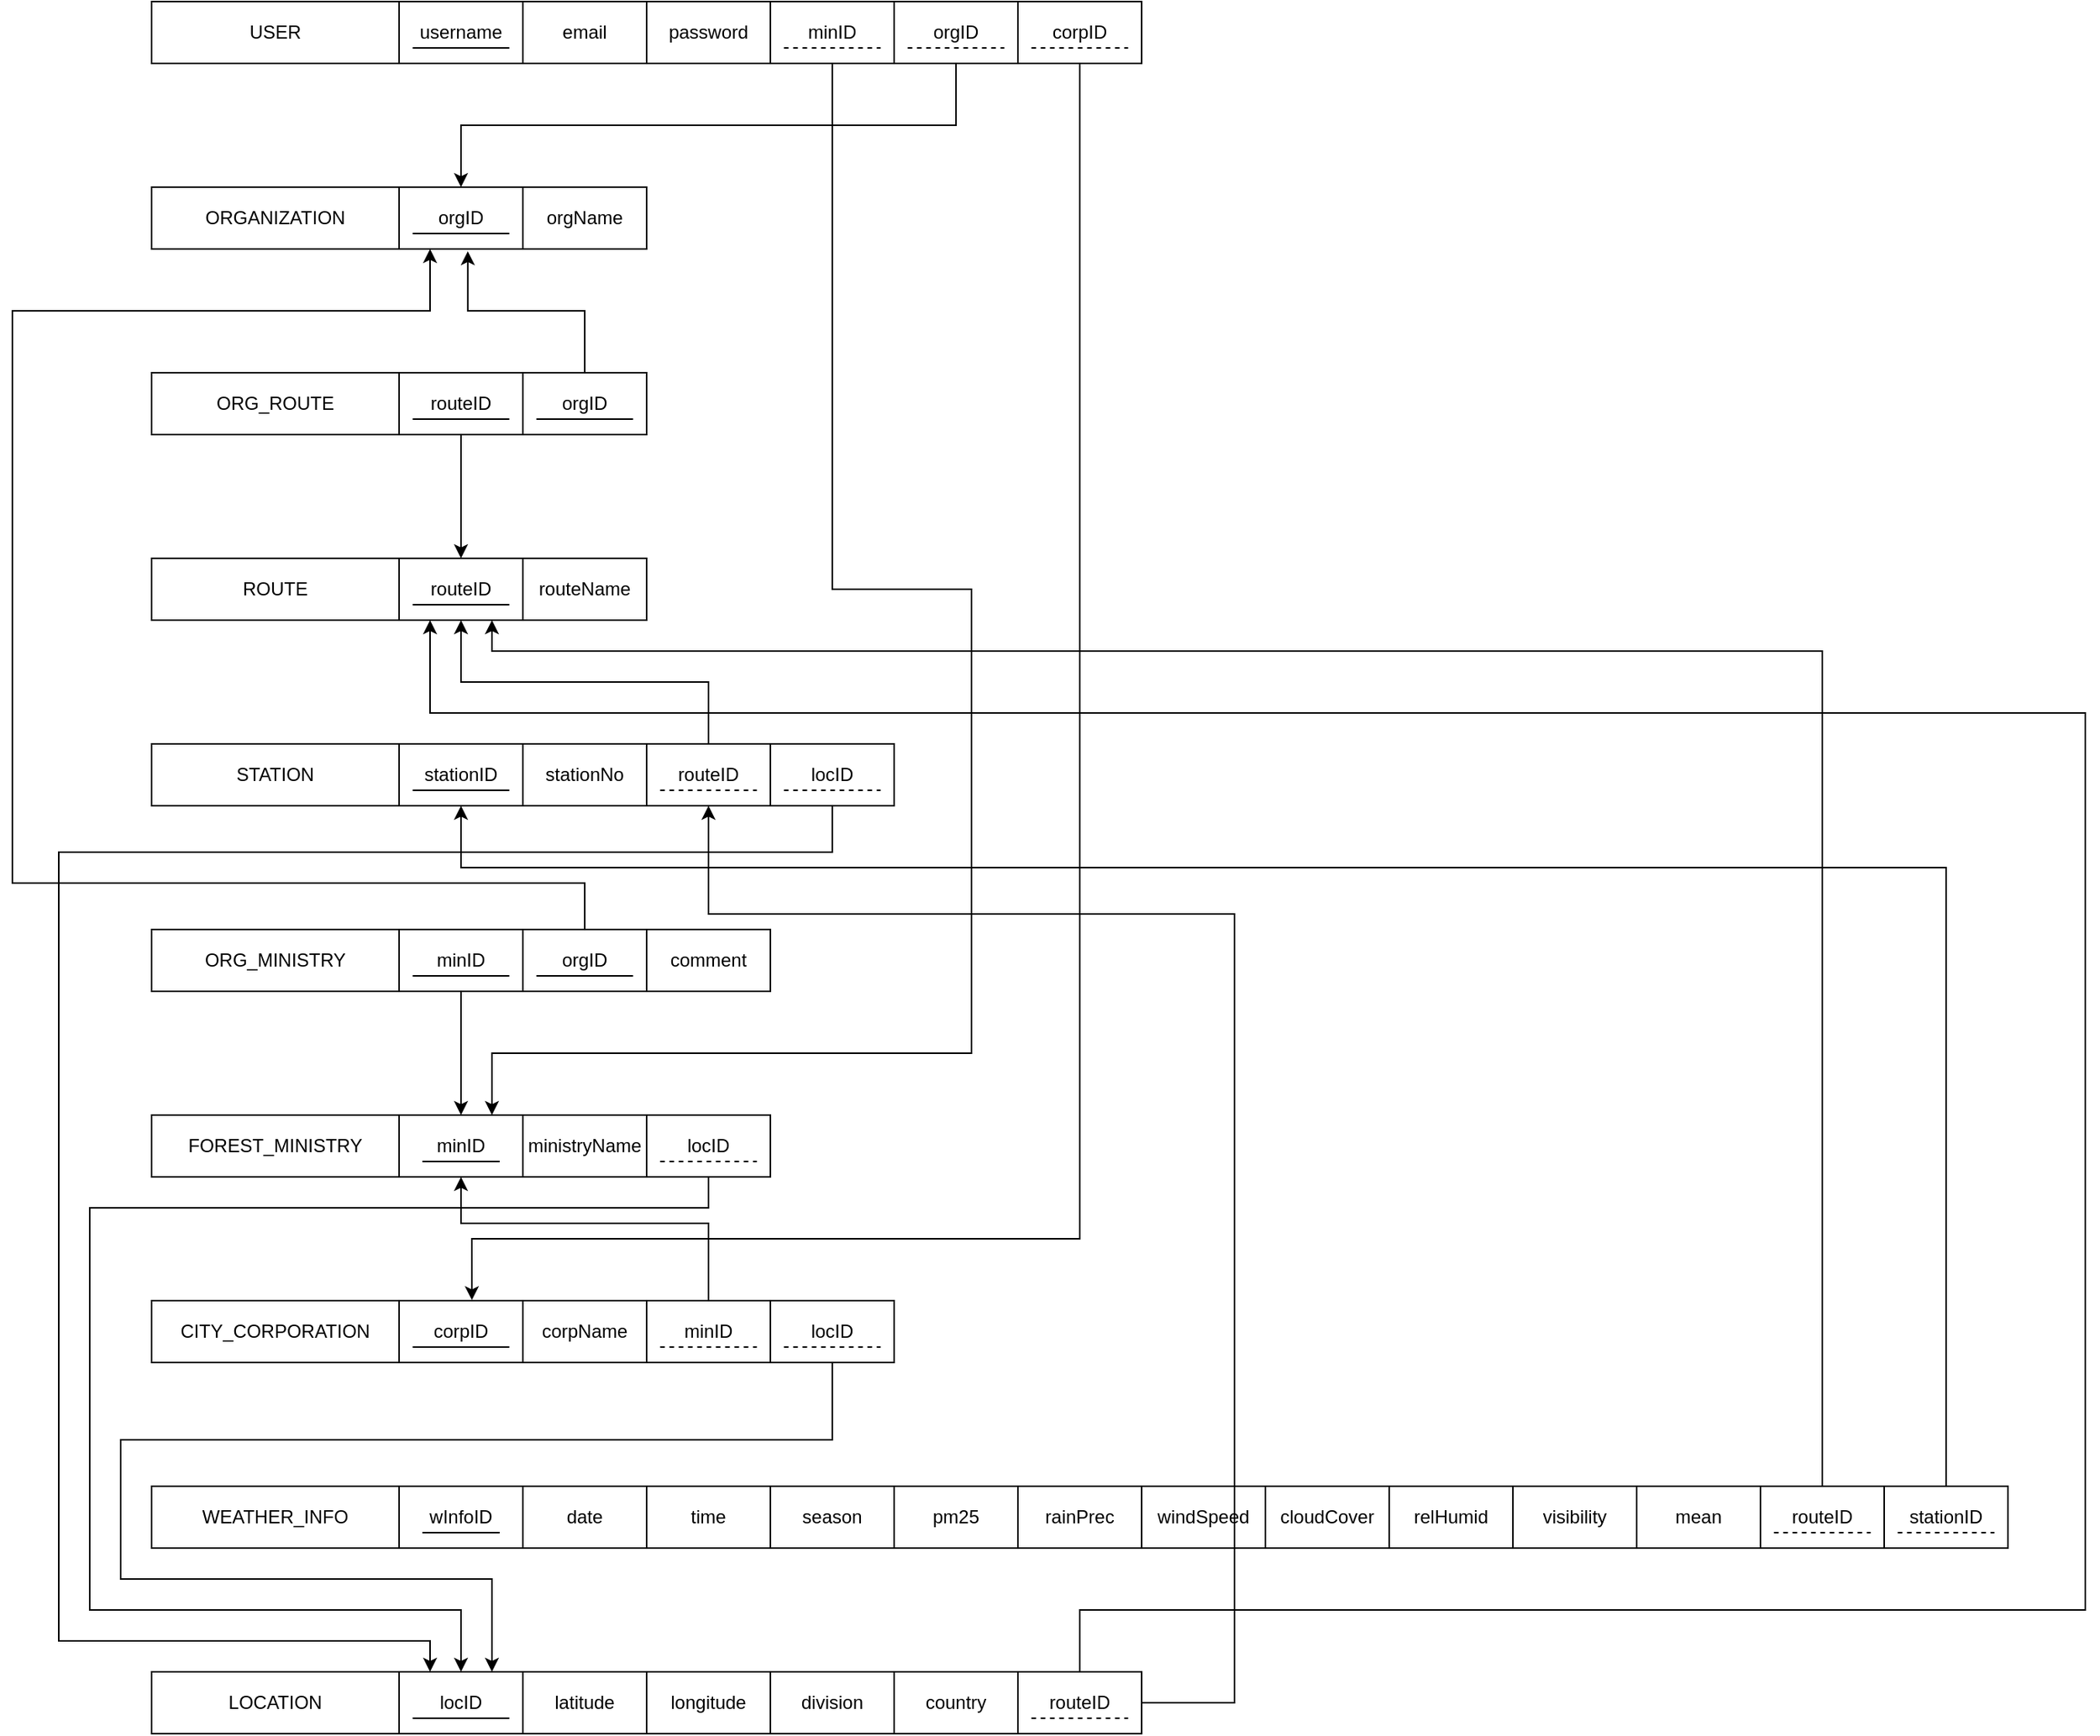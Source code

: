 <mxfile version="20.2.5" type="github">
  <diagram id="OU-aZMMqyZK8E2Q_70T6" name="Relational Schema">
    <mxGraphModel dx="1973" dy="2191" grid="1" gridSize="10" guides="1" tooltips="1" connect="1" arrows="1" fold="1" page="1" pageScale="1" pageWidth="850" pageHeight="1100" math="0" shadow="0">
      <root>
        <mxCell id="0" />
        <mxCell id="1" parent="0" />
        <mxCell id="4kpTrjFL7K2pbga_n4tD-17" value="" style="rounded=0;whiteSpace=wrap;html=1;" parent="1" vertex="1">
          <mxGeometry x="400" y="-600" width="640" height="40" as="geometry" />
        </mxCell>
        <mxCell id="4kpTrjFL7K2pbga_n4tD-18" value="USER" style="rounded=0;whiteSpace=wrap;html=1;" parent="1" vertex="1">
          <mxGeometry x="400" y="-600" width="160" height="40" as="geometry" />
        </mxCell>
        <mxCell id="4kpTrjFL7K2pbga_n4tD-19" value="username" style="rounded=0;whiteSpace=wrap;html=1;" parent="1" vertex="1">
          <mxGeometry x="560" y="-600" width="80" height="40" as="geometry" />
        </mxCell>
        <mxCell id="4kpTrjFL7K2pbga_n4tD-20" value="email" style="rounded=0;whiteSpace=wrap;html=1;" parent="1" vertex="1">
          <mxGeometry x="640" y="-600" width="80" height="40" as="geometry" />
        </mxCell>
        <mxCell id="4kpTrjFL7K2pbga_n4tD-21" value="password" style="rounded=0;whiteSpace=wrap;html=1;" parent="1" vertex="1">
          <mxGeometry x="720" y="-600" width="80" height="40" as="geometry" />
        </mxCell>
        <mxCell id="4kpTrjFL7K2pbga_n4tD-22" value="" style="rounded=0;whiteSpace=wrap;html=1;" parent="1" vertex="1">
          <mxGeometry x="400" y="-480" width="320" height="40" as="geometry" />
        </mxCell>
        <mxCell id="4kpTrjFL7K2pbga_n4tD-23" value="ORGANIZATION" style="rounded=0;whiteSpace=wrap;html=1;" parent="1" vertex="1">
          <mxGeometry x="400" y="-480" width="160" height="40" as="geometry" />
        </mxCell>
        <mxCell id="4kpTrjFL7K2pbga_n4tD-24" value="orgID" style="rounded=0;whiteSpace=wrap;html=1;" parent="1" vertex="1">
          <mxGeometry x="560" y="-480" width="80" height="40" as="geometry" />
        </mxCell>
        <mxCell id="4kpTrjFL7K2pbga_n4tD-25" value="orgName" style="rounded=0;whiteSpace=wrap;html=1;" parent="1" vertex="1">
          <mxGeometry x="640" y="-480" width="80" height="40" as="geometry" />
        </mxCell>
        <mxCell id="4kpTrjFL7K2pbga_n4tD-27" value="" style="rounded=0;whiteSpace=wrap;html=1;" parent="1" vertex="1">
          <mxGeometry x="400" y="-240" width="320" height="40" as="geometry" />
        </mxCell>
        <mxCell id="4kpTrjFL7K2pbga_n4tD-28" value="ROUTE" style="rounded=0;whiteSpace=wrap;html=1;" parent="1" vertex="1">
          <mxGeometry x="400" y="-240" width="160" height="40" as="geometry" />
        </mxCell>
        <mxCell id="4kpTrjFL7K2pbga_n4tD-29" value="routeID" style="rounded=0;whiteSpace=wrap;html=1;" parent="1" vertex="1">
          <mxGeometry x="560" y="-240" width="80" height="40" as="geometry" />
        </mxCell>
        <mxCell id="4kpTrjFL7K2pbga_n4tD-30" value="routeName" style="rounded=0;whiteSpace=wrap;html=1;" parent="1" vertex="1">
          <mxGeometry x="640" y="-240" width="80" height="40" as="geometry" />
        </mxCell>
        <mxCell id="4kpTrjFL7K2pbga_n4tD-36" value="" style="rounded=0;whiteSpace=wrap;html=1;" parent="1" vertex="1">
          <mxGeometry x="400" y="120" width="390" height="40" as="geometry" />
        </mxCell>
        <mxCell id="4kpTrjFL7K2pbga_n4tD-37" value="FOREST_MINISTRY" style="rounded=0;whiteSpace=wrap;html=1;" parent="1" vertex="1">
          <mxGeometry x="400" y="120" width="160" height="40" as="geometry" />
        </mxCell>
        <mxCell id="4kpTrjFL7K2pbga_n4tD-38" value="ministryName" style="rounded=0;whiteSpace=wrap;html=1;" parent="1" vertex="1">
          <mxGeometry x="640" y="120" width="80" height="40" as="geometry" />
        </mxCell>
        <mxCell id="4kpTrjFL7K2pbga_n4tD-41" value="" style="rounded=0;whiteSpace=wrap;html=1;" parent="1" vertex="1">
          <mxGeometry x="400" y="-120" width="480" height="40" as="geometry" />
        </mxCell>
        <mxCell id="4kpTrjFL7K2pbga_n4tD-42" value="STATION" style="rounded=0;whiteSpace=wrap;html=1;" parent="1" vertex="1">
          <mxGeometry x="400" y="-120" width="160" height="40" as="geometry" />
        </mxCell>
        <mxCell id="4kpTrjFL7K2pbga_n4tD-43" value="stationID" style="rounded=0;whiteSpace=wrap;html=1;" parent="1" vertex="1">
          <mxGeometry x="560" y="-120" width="80" height="40" as="geometry" />
        </mxCell>
        <mxCell id="4kpTrjFL7K2pbga_n4tD-44" value="stationNo" style="rounded=0;whiteSpace=wrap;html=1;" parent="1" vertex="1">
          <mxGeometry x="640" y="-120" width="80" height="40" as="geometry" />
        </mxCell>
        <mxCell id="4kpTrjFL7K2pbga_n4tD-49" value="" style="endArrow=none;html=1;rounded=0;" parent="1" edge="1">
          <mxGeometry width="50" height="50" relative="1" as="geometry">
            <mxPoint x="568.75" y="-570" as="sourcePoint" />
            <mxPoint x="631.25" y="-570" as="targetPoint" />
          </mxGeometry>
        </mxCell>
        <mxCell id="4kpTrjFL7K2pbga_n4tD-50" value="" style="endArrow=none;html=1;rounded=0;" parent="1" edge="1">
          <mxGeometry width="50" height="50" relative="1" as="geometry">
            <mxPoint x="568.75" y="-450" as="sourcePoint" />
            <mxPoint x="631.25" y="-450" as="targetPoint" />
          </mxGeometry>
        </mxCell>
        <mxCell id="4kpTrjFL7K2pbga_n4tD-51" value="" style="endArrow=none;html=1;rounded=0;" parent="1" edge="1">
          <mxGeometry width="50" height="50" relative="1" as="geometry">
            <mxPoint x="568.75" y="-210" as="sourcePoint" />
            <mxPoint x="631.25" y="-210" as="targetPoint" />
          </mxGeometry>
        </mxCell>
        <mxCell id="4kpTrjFL7K2pbga_n4tD-54" value="" style="endArrow=none;html=1;rounded=0;" parent="1" edge="1">
          <mxGeometry width="50" height="50" relative="1" as="geometry">
            <mxPoint x="568.75" y="-90" as="sourcePoint" />
            <mxPoint x="631.25" y="-90" as="targetPoint" />
          </mxGeometry>
        </mxCell>
        <mxCell id="l0KC84qo_5yXulcjnEi0-15" style="edgeStyle=orthogonalEdgeStyle;rounded=0;orthogonalLoop=1;jettySize=auto;html=1;exitX=0.5;exitY=1;exitDx=0;exitDy=0;entryX=0.5;entryY=0;entryDx=0;entryDy=0;" edge="1" parent="1" source="XAyySVj-0V9a2V9ARLvr-15" target="Ll7ZZZQxQ9TElTHfW3kW-37">
          <mxGeometry relative="1" as="geometry">
            <mxPoint x="610" y="460" as="targetPoint" />
            <Array as="points">
              <mxPoint x="760" y="180" />
              <mxPoint x="360" y="180" />
              <mxPoint x="360" y="440" />
              <mxPoint x="600" y="440" />
            </Array>
          </mxGeometry>
        </mxCell>
        <mxCell id="XAyySVj-0V9a2V9ARLvr-15" value="locID" style="rounded=0;whiteSpace=wrap;html=1;" parent="1" vertex="1">
          <mxGeometry x="720" y="120" width="80" height="40" as="geometry" />
        </mxCell>
        <mxCell id="XAyySVj-0V9a2V9ARLvr-16" value="" style="endArrow=none;html=1;rounded=0;dashed=1;" parent="1" edge="1">
          <mxGeometry width="50" height="50" relative="1" as="geometry">
            <mxPoint x="728.75" y="150" as="sourcePoint" />
            <mxPoint x="791.25" y="150" as="targetPoint" />
          </mxGeometry>
        </mxCell>
        <mxCell id="XAyySVj-0V9a2V9ARLvr-18" value="" style="rounded=0;whiteSpace=wrap;html=1;" parent="1" vertex="1">
          <mxGeometry x="400" width="400" height="40" as="geometry" />
        </mxCell>
        <mxCell id="XAyySVj-0V9a2V9ARLvr-19" value="ORG_MINISTRY" style="rounded=0;whiteSpace=wrap;html=1;" parent="1" vertex="1">
          <mxGeometry x="400" width="160" height="40" as="geometry" />
        </mxCell>
        <mxCell id="l0KC84qo_5yXulcjnEi0-13" style="edgeStyle=orthogonalEdgeStyle;rounded=0;orthogonalLoop=1;jettySize=auto;html=1;exitX=0.5;exitY=1;exitDx=0;exitDy=0;entryX=0.5;entryY=0;entryDx=0;entryDy=0;" edge="1" parent="1" source="XAyySVj-0V9a2V9ARLvr-25" target="Ll7ZZZQxQ9TElTHfW3kW-26">
          <mxGeometry relative="1" as="geometry" />
        </mxCell>
        <mxCell id="XAyySVj-0V9a2V9ARLvr-25" value="minID" style="rounded=0;whiteSpace=wrap;html=1;" parent="1" vertex="1">
          <mxGeometry x="560" width="80" height="40" as="geometry" />
        </mxCell>
        <mxCell id="XAyySVj-0V9a2V9ARLvr-23" value="" style="endArrow=none;html=1;rounded=0;" parent="1" edge="1">
          <mxGeometry width="50" height="50" relative="1" as="geometry">
            <mxPoint x="568.75" y="30" as="sourcePoint" />
            <mxPoint x="631.25" y="30" as="targetPoint" />
          </mxGeometry>
        </mxCell>
        <mxCell id="l0KC84qo_5yXulcjnEi0-12" style="edgeStyle=orthogonalEdgeStyle;rounded=0;orthogonalLoop=1;jettySize=auto;html=1;exitX=0.5;exitY=0;exitDx=0;exitDy=0;entryX=0.25;entryY=1;entryDx=0;entryDy=0;" edge="1" parent="1" source="XAyySVj-0V9a2V9ARLvr-26" target="4kpTrjFL7K2pbga_n4tD-24">
          <mxGeometry relative="1" as="geometry">
            <Array as="points">
              <mxPoint x="680" y="-30" />
              <mxPoint x="310" y="-30" />
              <mxPoint x="310" y="-400" />
              <mxPoint x="580" y="-400" />
            </Array>
          </mxGeometry>
        </mxCell>
        <mxCell id="XAyySVj-0V9a2V9ARLvr-26" value="orgID" style="rounded=0;whiteSpace=wrap;html=1;" parent="1" vertex="1">
          <mxGeometry x="640" width="80" height="40" as="geometry" />
        </mxCell>
        <mxCell id="XAyySVj-0V9a2V9ARLvr-27" value="" style="endArrow=none;html=1;rounded=0;" parent="1" edge="1">
          <mxGeometry width="50" height="50" relative="1" as="geometry">
            <mxPoint x="648.75" y="30" as="sourcePoint" />
            <mxPoint x="711.25" y="30" as="targetPoint" />
          </mxGeometry>
        </mxCell>
        <mxCell id="l0KC84qo_5yXulcjnEi0-3" style="edgeStyle=orthogonalEdgeStyle;rounded=0;orthogonalLoop=1;jettySize=auto;html=1;exitX=0.5;exitY=1;exitDx=0;exitDy=0;entryX=0.75;entryY=0;entryDx=0;entryDy=0;" edge="1" parent="1" source="LwJI6-3wAE6_hfsCvq4X-1" target="Ll7ZZZQxQ9TElTHfW3kW-26">
          <mxGeometry relative="1" as="geometry">
            <Array as="points">
              <mxPoint x="840" y="-220" />
              <mxPoint x="930" y="-220" />
              <mxPoint x="930" y="80" />
              <mxPoint x="620" y="80" />
            </Array>
          </mxGeometry>
        </mxCell>
        <mxCell id="LwJI6-3wAE6_hfsCvq4X-1" value="minID" style="rounded=0;whiteSpace=wrap;html=1;" parent="1" vertex="1">
          <mxGeometry x="800" y="-600" width="80" height="40" as="geometry" />
        </mxCell>
        <mxCell id="LwJI6-3wAE6_hfsCvq4X-2" value="" style="endArrow=none;html=1;rounded=0;dashed=1;" parent="1" edge="1">
          <mxGeometry width="50" height="50" relative="1" as="geometry">
            <mxPoint x="808.75" y="-570" as="sourcePoint" />
            <mxPoint x="871.25" y="-570" as="targetPoint" />
          </mxGeometry>
        </mxCell>
        <mxCell id="l0KC84qo_5yXulcjnEi0-2" style="edgeStyle=orthogonalEdgeStyle;rounded=0;orthogonalLoop=1;jettySize=auto;html=1;exitX=0.5;exitY=1;exitDx=0;exitDy=0;entryX=0.5;entryY=0;entryDx=0;entryDy=0;" edge="1" parent="1" source="Ll7ZZZQxQ9TElTHfW3kW-1" target="4kpTrjFL7K2pbga_n4tD-24">
          <mxGeometry relative="1" as="geometry" />
        </mxCell>
        <mxCell id="Ll7ZZZQxQ9TElTHfW3kW-1" value="orgID" style="rounded=0;whiteSpace=wrap;html=1;" parent="1" vertex="1">
          <mxGeometry x="880" y="-600" width="80" height="40" as="geometry" />
        </mxCell>
        <mxCell id="Ll7ZZZQxQ9TElTHfW3kW-2" value="" style="endArrow=none;html=1;rounded=0;dashed=1;" parent="1" edge="1">
          <mxGeometry width="50" height="50" relative="1" as="geometry">
            <mxPoint x="888.75" y="-570" as="sourcePoint" />
            <mxPoint x="951.25" y="-570" as="targetPoint" />
          </mxGeometry>
        </mxCell>
        <mxCell id="Ll7ZZZQxQ9TElTHfW3kW-16" value="" style="rounded=0;whiteSpace=wrap;html=1;" parent="1" vertex="1">
          <mxGeometry x="400" y="240" width="480" height="40" as="geometry" />
        </mxCell>
        <mxCell id="Ll7ZZZQxQ9TElTHfW3kW-17" value="CITY_CORPORATION" style="rounded=0;whiteSpace=wrap;html=1;" parent="1" vertex="1">
          <mxGeometry x="400" y="240" width="160" height="40" as="geometry" />
        </mxCell>
        <mxCell id="Ll7ZZZQxQ9TElTHfW3kW-18" value="corpID" style="rounded=0;whiteSpace=wrap;html=1;" parent="1" vertex="1">
          <mxGeometry x="560" y="240" width="80" height="40" as="geometry" />
        </mxCell>
        <mxCell id="Ll7ZZZQxQ9TElTHfW3kW-19" value="" style="endArrow=none;html=1;rounded=0;" parent="1" edge="1">
          <mxGeometry width="50" height="50" relative="1" as="geometry">
            <mxPoint x="568.75" y="270" as="sourcePoint" />
            <mxPoint x="631.25" y="270" as="targetPoint" />
          </mxGeometry>
        </mxCell>
        <mxCell id="l0KC84qo_5yXulcjnEi0-20" style="edgeStyle=orthogonalEdgeStyle;rounded=0;orthogonalLoop=1;jettySize=auto;html=1;exitX=0.5;exitY=0;exitDx=0;exitDy=0;entryX=0.5;entryY=1;entryDx=0;entryDy=0;" edge="1" parent="1" source="Ll7ZZZQxQ9TElTHfW3kW-20" target="Ll7ZZZQxQ9TElTHfW3kW-26">
          <mxGeometry relative="1" as="geometry">
            <Array as="points">
              <mxPoint x="760" y="190" />
              <mxPoint x="600" y="190" />
            </Array>
          </mxGeometry>
        </mxCell>
        <mxCell id="Ll7ZZZQxQ9TElTHfW3kW-20" value="minID" style="rounded=0;whiteSpace=wrap;html=1;" parent="1" vertex="1">
          <mxGeometry x="720" y="240" width="80" height="40" as="geometry" />
        </mxCell>
        <mxCell id="l0KC84qo_5yXulcjnEi0-21" style="edgeStyle=orthogonalEdgeStyle;rounded=0;orthogonalLoop=1;jettySize=auto;html=1;exitX=0.5;exitY=1;exitDx=0;exitDy=0;entryX=0.75;entryY=0;entryDx=0;entryDy=0;" edge="1" parent="1" source="Ll7ZZZQxQ9TElTHfW3kW-22" target="Ll7ZZZQxQ9TElTHfW3kW-37">
          <mxGeometry relative="1" as="geometry">
            <Array as="points">
              <mxPoint x="840" y="330" />
              <mxPoint x="380" y="330" />
              <mxPoint x="380" y="420" />
              <mxPoint x="620" y="420" />
            </Array>
          </mxGeometry>
        </mxCell>
        <mxCell id="Ll7ZZZQxQ9TElTHfW3kW-22" value="locID" style="rounded=0;whiteSpace=wrap;html=1;" parent="1" vertex="1">
          <mxGeometry x="800" y="240" width="80" height="40" as="geometry" />
        </mxCell>
        <mxCell id="Ll7ZZZQxQ9TElTHfW3kW-23" value="" style="endArrow=none;html=1;rounded=0;dashed=1;" parent="1" edge="1">
          <mxGeometry width="50" height="50" relative="1" as="geometry">
            <mxPoint x="808.75" y="270" as="sourcePoint" />
            <mxPoint x="871.25" y="270" as="targetPoint" />
          </mxGeometry>
        </mxCell>
        <mxCell id="Ll7ZZZQxQ9TElTHfW3kW-24" value="" style="endArrow=none;html=1;rounded=0;dashed=1;" parent="1" edge="1">
          <mxGeometry width="50" height="50" relative="1" as="geometry">
            <mxPoint x="728.75" y="270" as="sourcePoint" />
            <mxPoint x="791.25" y="270" as="targetPoint" />
          </mxGeometry>
        </mxCell>
        <mxCell id="Ll7ZZZQxQ9TElTHfW3kW-26" value="minID" style="rounded=0;whiteSpace=wrap;html=1;" parent="1" vertex="1">
          <mxGeometry x="560" y="120" width="80" height="40" as="geometry" />
        </mxCell>
        <mxCell id="Ll7ZZZQxQ9TElTHfW3kW-27" value="" style="rounded=0;whiteSpace=wrap;html=1;" parent="1" vertex="1">
          <mxGeometry x="400" y="360" width="1200" height="40" as="geometry" />
        </mxCell>
        <mxCell id="Ll7ZZZQxQ9TElTHfW3kW-28" value="WEATHER_INFO" style="rounded=0;whiteSpace=wrap;html=1;" parent="1" vertex="1">
          <mxGeometry x="400" y="360" width="160" height="40" as="geometry" />
        </mxCell>
        <mxCell id="Ll7ZZZQxQ9TElTHfW3kW-29" value="date" style="rounded=0;whiteSpace=wrap;html=1;" parent="1" vertex="1">
          <mxGeometry x="640" y="360" width="80" height="40" as="geometry" />
        </mxCell>
        <mxCell id="Ll7ZZZQxQ9TElTHfW3kW-31" value="time" style="rounded=0;whiteSpace=wrap;html=1;" parent="1" vertex="1">
          <mxGeometry x="720" y="360" width="80" height="40" as="geometry" />
        </mxCell>
        <mxCell id="Ll7ZZZQxQ9TElTHfW3kW-35" value="" style="rounded=0;whiteSpace=wrap;html=1;" parent="1" vertex="1">
          <mxGeometry x="400" y="480" width="640" height="40" as="geometry" />
        </mxCell>
        <mxCell id="Ll7ZZZQxQ9TElTHfW3kW-36" value="LOCATION" style="rounded=0;whiteSpace=wrap;html=1;" parent="1" vertex="1">
          <mxGeometry x="400" y="480" width="160" height="40" as="geometry" />
        </mxCell>
        <mxCell id="Ll7ZZZQxQ9TElTHfW3kW-37" value="locID" style="rounded=0;whiteSpace=wrap;html=1;" parent="1" vertex="1">
          <mxGeometry x="560" y="480" width="80" height="40" as="geometry" />
        </mxCell>
        <mxCell id="Ll7ZZZQxQ9TElTHfW3kW-38" value="" style="endArrow=none;html=1;rounded=0;" parent="1" edge="1">
          <mxGeometry width="50" height="50" relative="1" as="geometry">
            <mxPoint x="568.75" y="510" as="sourcePoint" />
            <mxPoint x="631.25" y="510" as="targetPoint" />
          </mxGeometry>
        </mxCell>
        <mxCell id="Ll7ZZZQxQ9TElTHfW3kW-39" value="latitude" style="rounded=0;whiteSpace=wrap;html=1;" parent="1" vertex="1">
          <mxGeometry x="640" y="480" width="80" height="40" as="geometry" />
        </mxCell>
        <mxCell id="Ll7ZZZQxQ9TElTHfW3kW-40" value="country" style="rounded=0;whiteSpace=wrap;html=1;" parent="1" vertex="1">
          <mxGeometry x="880" y="480" width="80" height="40" as="geometry" />
        </mxCell>
        <mxCell id="Ll7ZZZQxQ9TElTHfW3kW-43" value="longitude" style="rounded=0;whiteSpace=wrap;html=1;" parent="1" vertex="1">
          <mxGeometry x="720" y="480" width="80" height="40" as="geometry" />
        </mxCell>
        <mxCell id="Ll7ZZZQxQ9TElTHfW3kW-44" value="division" style="rounded=0;whiteSpace=wrap;html=1;" parent="1" vertex="1">
          <mxGeometry x="800" y="480" width="80" height="40" as="geometry" />
        </mxCell>
        <mxCell id="Ll7ZZZQxQ9TElTHfW3kW-46" value="season" style="rounded=0;whiteSpace=wrap;html=1;" parent="1" vertex="1">
          <mxGeometry x="800" y="360" width="80" height="40" as="geometry" />
        </mxCell>
        <mxCell id="Ll7ZZZQxQ9TElTHfW3kW-47" value="pm25" style="rounded=0;whiteSpace=wrap;html=1;" parent="1" vertex="1">
          <mxGeometry x="880" y="360" width="80" height="40" as="geometry" />
        </mxCell>
        <mxCell id="Ll7ZZZQxQ9TElTHfW3kW-48" value="rainPrec" style="rounded=0;whiteSpace=wrap;html=1;" parent="1" vertex="1">
          <mxGeometry x="960" y="360" width="80" height="40" as="geometry" />
        </mxCell>
        <mxCell id="Ll7ZZZQxQ9TElTHfW3kW-49" value="windSpeed" style="rounded=0;whiteSpace=wrap;html=1;" parent="1" vertex="1">
          <mxGeometry x="1040" y="360" width="80" height="40" as="geometry" />
        </mxCell>
        <mxCell id="Ll7ZZZQxQ9TElTHfW3kW-50" value="cloudCover" style="rounded=0;whiteSpace=wrap;html=1;" parent="1" vertex="1">
          <mxGeometry x="1120" y="360" width="80" height="40" as="geometry" />
        </mxCell>
        <mxCell id="Ll7ZZZQxQ9TElTHfW3kW-51" value="relHumid" style="rounded=0;whiteSpace=wrap;html=1;" parent="1" vertex="1">
          <mxGeometry x="1200" y="360" width="80" height="40" as="geometry" />
        </mxCell>
        <mxCell id="Ll7ZZZQxQ9TElTHfW3kW-52" value="visibility" style="rounded=0;whiteSpace=wrap;html=1;" parent="1" vertex="1">
          <mxGeometry x="1280" y="360" width="80" height="40" as="geometry" />
        </mxCell>
        <mxCell id="Ll7ZZZQxQ9TElTHfW3kW-53" value="mean" style="rounded=0;whiteSpace=wrap;html=1;" parent="1" vertex="1">
          <mxGeometry x="1360" y="360" width="80" height="40" as="geometry" />
        </mxCell>
        <mxCell id="l0KC84qo_5yXulcjnEi0-4" style="edgeStyle=orthogonalEdgeStyle;rounded=0;orthogonalLoop=1;jettySize=auto;html=1;exitX=0.5;exitY=1;exitDx=0;exitDy=0;entryX=0.588;entryY=-0.008;entryDx=0;entryDy=0;entryPerimeter=0;" edge="1" parent="1" source="Ll7ZZZQxQ9TElTHfW3kW-54" target="Ll7ZZZQxQ9TElTHfW3kW-18">
          <mxGeometry relative="1" as="geometry">
            <Array as="points">
              <mxPoint x="1000" y="200" />
              <mxPoint x="607" y="200" />
            </Array>
          </mxGeometry>
        </mxCell>
        <mxCell id="Ll7ZZZQxQ9TElTHfW3kW-54" value="corpID" style="rounded=0;whiteSpace=wrap;html=1;" parent="1" vertex="1">
          <mxGeometry x="960" y="-600" width="80" height="40" as="geometry" />
        </mxCell>
        <mxCell id="Ll7ZZZQxQ9TElTHfW3kW-55" value="" style="endArrow=none;html=1;rounded=0;dashed=1;" parent="1" edge="1">
          <mxGeometry width="50" height="50" relative="1" as="geometry">
            <mxPoint x="968.75" y="-570" as="sourcePoint" />
            <mxPoint x="1031.25" y="-570" as="targetPoint" />
          </mxGeometry>
        </mxCell>
        <mxCell id="Ll7ZZZQxQ9TElTHfW3kW-56" value="" style="rounded=0;whiteSpace=wrap;html=1;" parent="1" vertex="1">
          <mxGeometry x="400" y="-360" width="320" height="40" as="geometry" />
        </mxCell>
        <mxCell id="Ll7ZZZQxQ9TElTHfW3kW-57" value="ORG_ROUTE" style="rounded=0;whiteSpace=wrap;html=1;" parent="1" vertex="1">
          <mxGeometry x="400" y="-360" width="160" height="40" as="geometry" />
        </mxCell>
        <mxCell id="l0KC84qo_5yXulcjnEi0-9" style="edgeStyle=orthogonalEdgeStyle;rounded=0;orthogonalLoop=1;jettySize=auto;html=1;exitX=0.5;exitY=1;exitDx=0;exitDy=0;entryX=0.5;entryY=0;entryDx=0;entryDy=0;" edge="1" parent="1" source="Ll7ZZZQxQ9TElTHfW3kW-58" target="4kpTrjFL7K2pbga_n4tD-29">
          <mxGeometry relative="1" as="geometry" />
        </mxCell>
        <mxCell id="Ll7ZZZQxQ9TElTHfW3kW-58" value="routeID" style="rounded=0;whiteSpace=wrap;html=1;" parent="1" vertex="1">
          <mxGeometry x="560" y="-360" width="80" height="40" as="geometry" />
        </mxCell>
        <mxCell id="l0KC84qo_5yXulcjnEi0-8" style="edgeStyle=orthogonalEdgeStyle;rounded=0;orthogonalLoop=1;jettySize=auto;html=1;exitX=0.5;exitY=0;exitDx=0;exitDy=0;entryX=0.555;entryY=1.036;entryDx=0;entryDy=0;entryPerimeter=0;" edge="1" parent="1" source="Ll7ZZZQxQ9TElTHfW3kW-59" target="4kpTrjFL7K2pbga_n4tD-24">
          <mxGeometry relative="1" as="geometry" />
        </mxCell>
        <mxCell id="Ll7ZZZQxQ9TElTHfW3kW-59" value="orgID" style="rounded=0;whiteSpace=wrap;html=1;" parent="1" vertex="1">
          <mxGeometry x="640" y="-360" width="80" height="40" as="geometry" />
        </mxCell>
        <mxCell id="Ll7ZZZQxQ9TElTHfW3kW-60" value="" style="endArrow=none;html=1;rounded=0;" parent="1" edge="1">
          <mxGeometry width="50" height="50" relative="1" as="geometry">
            <mxPoint x="568.75" y="-330" as="sourcePoint" />
            <mxPoint x="631.25" y="-330" as="targetPoint" />
          </mxGeometry>
        </mxCell>
        <mxCell id="Ll7ZZZQxQ9TElTHfW3kW-61" value="" style="endArrow=none;html=1;rounded=0;" parent="1" edge="1">
          <mxGeometry width="50" height="50" relative="1" as="geometry">
            <mxPoint x="648.75" y="-330" as="sourcePoint" />
            <mxPoint x="711.25" y="-330" as="targetPoint" />
          </mxGeometry>
        </mxCell>
        <mxCell id="l0KC84qo_5yXulcjnEi0-10" style="edgeStyle=orthogonalEdgeStyle;rounded=0;orthogonalLoop=1;jettySize=auto;html=1;exitX=0.5;exitY=0;exitDx=0;exitDy=0;entryX=0.5;entryY=1;entryDx=0;entryDy=0;" edge="1" parent="1" source="Ll7ZZZQxQ9TElTHfW3kW-62" target="4kpTrjFL7K2pbga_n4tD-29">
          <mxGeometry relative="1" as="geometry" />
        </mxCell>
        <mxCell id="Ll7ZZZQxQ9TElTHfW3kW-62" value="routeID" style="rounded=0;whiteSpace=wrap;html=1;" parent="1" vertex="1">
          <mxGeometry x="720" y="-120" width="80" height="40" as="geometry" />
        </mxCell>
        <mxCell id="Ll7ZZZQxQ9TElTHfW3kW-63" value="" style="endArrow=none;html=1;rounded=0;dashed=1;" parent="1" edge="1">
          <mxGeometry width="50" height="50" relative="1" as="geometry">
            <mxPoint x="728.75" y="-90" as="sourcePoint" />
            <mxPoint x="791.25" y="-90" as="targetPoint" />
          </mxGeometry>
        </mxCell>
        <mxCell id="l0KC84qo_5yXulcjnEi0-11" style="edgeStyle=orthogonalEdgeStyle;rounded=0;orthogonalLoop=1;jettySize=auto;html=1;exitX=0.5;exitY=1;exitDx=0;exitDy=0;entryX=0.25;entryY=0;entryDx=0;entryDy=0;" edge="1" parent="1" source="Ll7ZZZQxQ9TElTHfW3kW-64" target="Ll7ZZZQxQ9TElTHfW3kW-37">
          <mxGeometry relative="1" as="geometry">
            <mxPoint x="570" y="470" as="targetPoint" />
            <Array as="points">
              <mxPoint x="840" y="-50" />
              <mxPoint x="340" y="-50" />
              <mxPoint x="340" y="460" />
              <mxPoint x="580" y="460" />
            </Array>
          </mxGeometry>
        </mxCell>
        <mxCell id="Ll7ZZZQxQ9TElTHfW3kW-64" value="locID" style="rounded=0;whiteSpace=wrap;html=1;" parent="1" vertex="1">
          <mxGeometry x="800" y="-120" width="80" height="40" as="geometry" />
        </mxCell>
        <mxCell id="Ll7ZZZQxQ9TElTHfW3kW-65" value="" style="endArrow=none;html=1;rounded=0;dashed=1;" parent="1" edge="1">
          <mxGeometry width="50" height="50" relative="1" as="geometry">
            <mxPoint x="808.75" y="-90" as="sourcePoint" />
            <mxPoint x="871.25" y="-90" as="targetPoint" />
          </mxGeometry>
        </mxCell>
        <mxCell id="l0KC84qo_5yXulcjnEi0-22" style="edgeStyle=orthogonalEdgeStyle;rounded=0;orthogonalLoop=1;jettySize=auto;html=1;exitX=0.5;exitY=0;exitDx=0;exitDy=0;entryX=0.25;entryY=1;entryDx=0;entryDy=0;" edge="1" parent="1" source="Ll7ZZZQxQ9TElTHfW3kW-66" target="4kpTrjFL7K2pbga_n4tD-29">
          <mxGeometry relative="1" as="geometry">
            <Array as="points">
              <mxPoint x="1000" y="440" />
              <mxPoint x="1650" y="440" />
              <mxPoint x="1650" y="-140" />
              <mxPoint x="580" y="-140" />
            </Array>
          </mxGeometry>
        </mxCell>
        <mxCell id="YMB8IHiJ59xTW-ReBjlJ-1" style="edgeStyle=orthogonalEdgeStyle;rounded=0;orthogonalLoop=1;jettySize=auto;html=1;entryX=0.5;entryY=1;entryDx=0;entryDy=0;" edge="1" parent="1" source="Ll7ZZZQxQ9TElTHfW3kW-66" target="Ll7ZZZQxQ9TElTHfW3kW-62">
          <mxGeometry relative="1" as="geometry">
            <Array as="points">
              <mxPoint x="1100" y="500" />
              <mxPoint x="1100" y="-10" />
              <mxPoint x="760" y="-10" />
            </Array>
          </mxGeometry>
        </mxCell>
        <mxCell id="Ll7ZZZQxQ9TElTHfW3kW-66" value="routeID" style="rounded=0;whiteSpace=wrap;html=1;" parent="1" vertex="1">
          <mxGeometry x="960" y="480" width="80" height="40" as="geometry" />
        </mxCell>
        <mxCell id="Ll7ZZZQxQ9TElTHfW3kW-67" value="" style="endArrow=none;html=1;rounded=0;dashed=1;" parent="1" edge="1">
          <mxGeometry width="50" height="50" relative="1" as="geometry">
            <mxPoint x="968.75" y="510" as="sourcePoint" />
            <mxPoint x="1031.25" y="510" as="targetPoint" />
          </mxGeometry>
        </mxCell>
        <mxCell id="l0KC84qo_5yXulcjnEi0-16" style="edgeStyle=orthogonalEdgeStyle;rounded=0;orthogonalLoop=1;jettySize=auto;html=1;exitX=0.5;exitY=0;exitDx=0;exitDy=0;entryX=0.75;entryY=1;entryDx=0;entryDy=0;" edge="1" parent="1" source="Ll7ZZZQxQ9TElTHfW3kW-68" target="4kpTrjFL7K2pbga_n4tD-29">
          <mxGeometry relative="1" as="geometry">
            <Array as="points">
              <mxPoint x="1480" y="-180" />
              <mxPoint x="620" y="-180" />
            </Array>
          </mxGeometry>
        </mxCell>
        <mxCell id="Ll7ZZZQxQ9TElTHfW3kW-68" value="routeID" style="rounded=0;whiteSpace=wrap;html=1;" parent="1" vertex="1">
          <mxGeometry x="1440" y="360" width="80" height="40" as="geometry" />
        </mxCell>
        <mxCell id="Ll7ZZZQxQ9TElTHfW3kW-69" value="" style="endArrow=none;html=1;rounded=0;dashed=1;" parent="1" edge="1">
          <mxGeometry width="50" height="50" relative="1" as="geometry">
            <mxPoint x="1448.75" y="390" as="sourcePoint" />
            <mxPoint x="1511.25" y="390" as="targetPoint" />
          </mxGeometry>
        </mxCell>
        <mxCell id="l0KC84qo_5yXulcjnEi0-6" value="wInfoID" style="rounded=0;whiteSpace=wrap;html=1;" vertex="1" parent="1">
          <mxGeometry x="560" y="360" width="80" height="40" as="geometry" />
        </mxCell>
        <mxCell id="Ll7ZZZQxQ9TElTHfW3kW-70" value="corpName" style="rounded=0;whiteSpace=wrap;html=1;" parent="1" vertex="1">
          <mxGeometry x="640" y="240" width="80" height="40" as="geometry" />
        </mxCell>
        <mxCell id="l0KC84qo_5yXulcjnEi0-1" value="comment" style="rounded=0;whiteSpace=wrap;html=1;" vertex="1" parent="1">
          <mxGeometry x="720" width="80" height="40" as="geometry" />
        </mxCell>
        <mxCell id="l0KC84qo_5yXulcjnEi0-7" value="" style="endArrow=none;html=1;rounded=0;" edge="1" parent="1">
          <mxGeometry width="50" height="50" relative="1" as="geometry">
            <mxPoint x="575" y="390" as="sourcePoint" />
            <mxPoint x="625" y="390" as="targetPoint" />
          </mxGeometry>
        </mxCell>
        <mxCell id="l0KC84qo_5yXulcjnEi0-14" value="" style="endArrow=none;html=1;rounded=0;" edge="1" parent="1">
          <mxGeometry width="50" height="50" relative="1" as="geometry">
            <mxPoint x="575" y="150" as="sourcePoint" />
            <mxPoint x="625" y="150" as="targetPoint" />
            <Array as="points" />
          </mxGeometry>
        </mxCell>
        <mxCell id="l0KC84qo_5yXulcjnEi0-19" style="edgeStyle=orthogonalEdgeStyle;rounded=0;orthogonalLoop=1;jettySize=auto;html=1;exitX=0.5;exitY=0;exitDx=0;exitDy=0;entryX=0.5;entryY=1;entryDx=0;entryDy=0;" edge="1" parent="1" source="l0KC84qo_5yXulcjnEi0-17" target="4kpTrjFL7K2pbga_n4tD-43">
          <mxGeometry relative="1" as="geometry">
            <Array as="points">
              <mxPoint x="1560" y="-40" />
              <mxPoint x="600" y="-40" />
            </Array>
          </mxGeometry>
        </mxCell>
        <mxCell id="l0KC84qo_5yXulcjnEi0-17" value="stationID" style="rounded=0;whiteSpace=wrap;html=1;" vertex="1" parent="1">
          <mxGeometry x="1520" y="360" width="80" height="40" as="geometry" />
        </mxCell>
        <mxCell id="l0KC84qo_5yXulcjnEi0-18" value="" style="endArrow=none;html=1;rounded=0;dashed=1;" edge="1" parent="1">
          <mxGeometry width="50" height="50" relative="1" as="geometry">
            <mxPoint x="1528.75" y="390" as="sourcePoint" />
            <mxPoint x="1591.25" y="390" as="targetPoint" />
          </mxGeometry>
        </mxCell>
      </root>
    </mxGraphModel>
  </diagram>
</mxfile>
